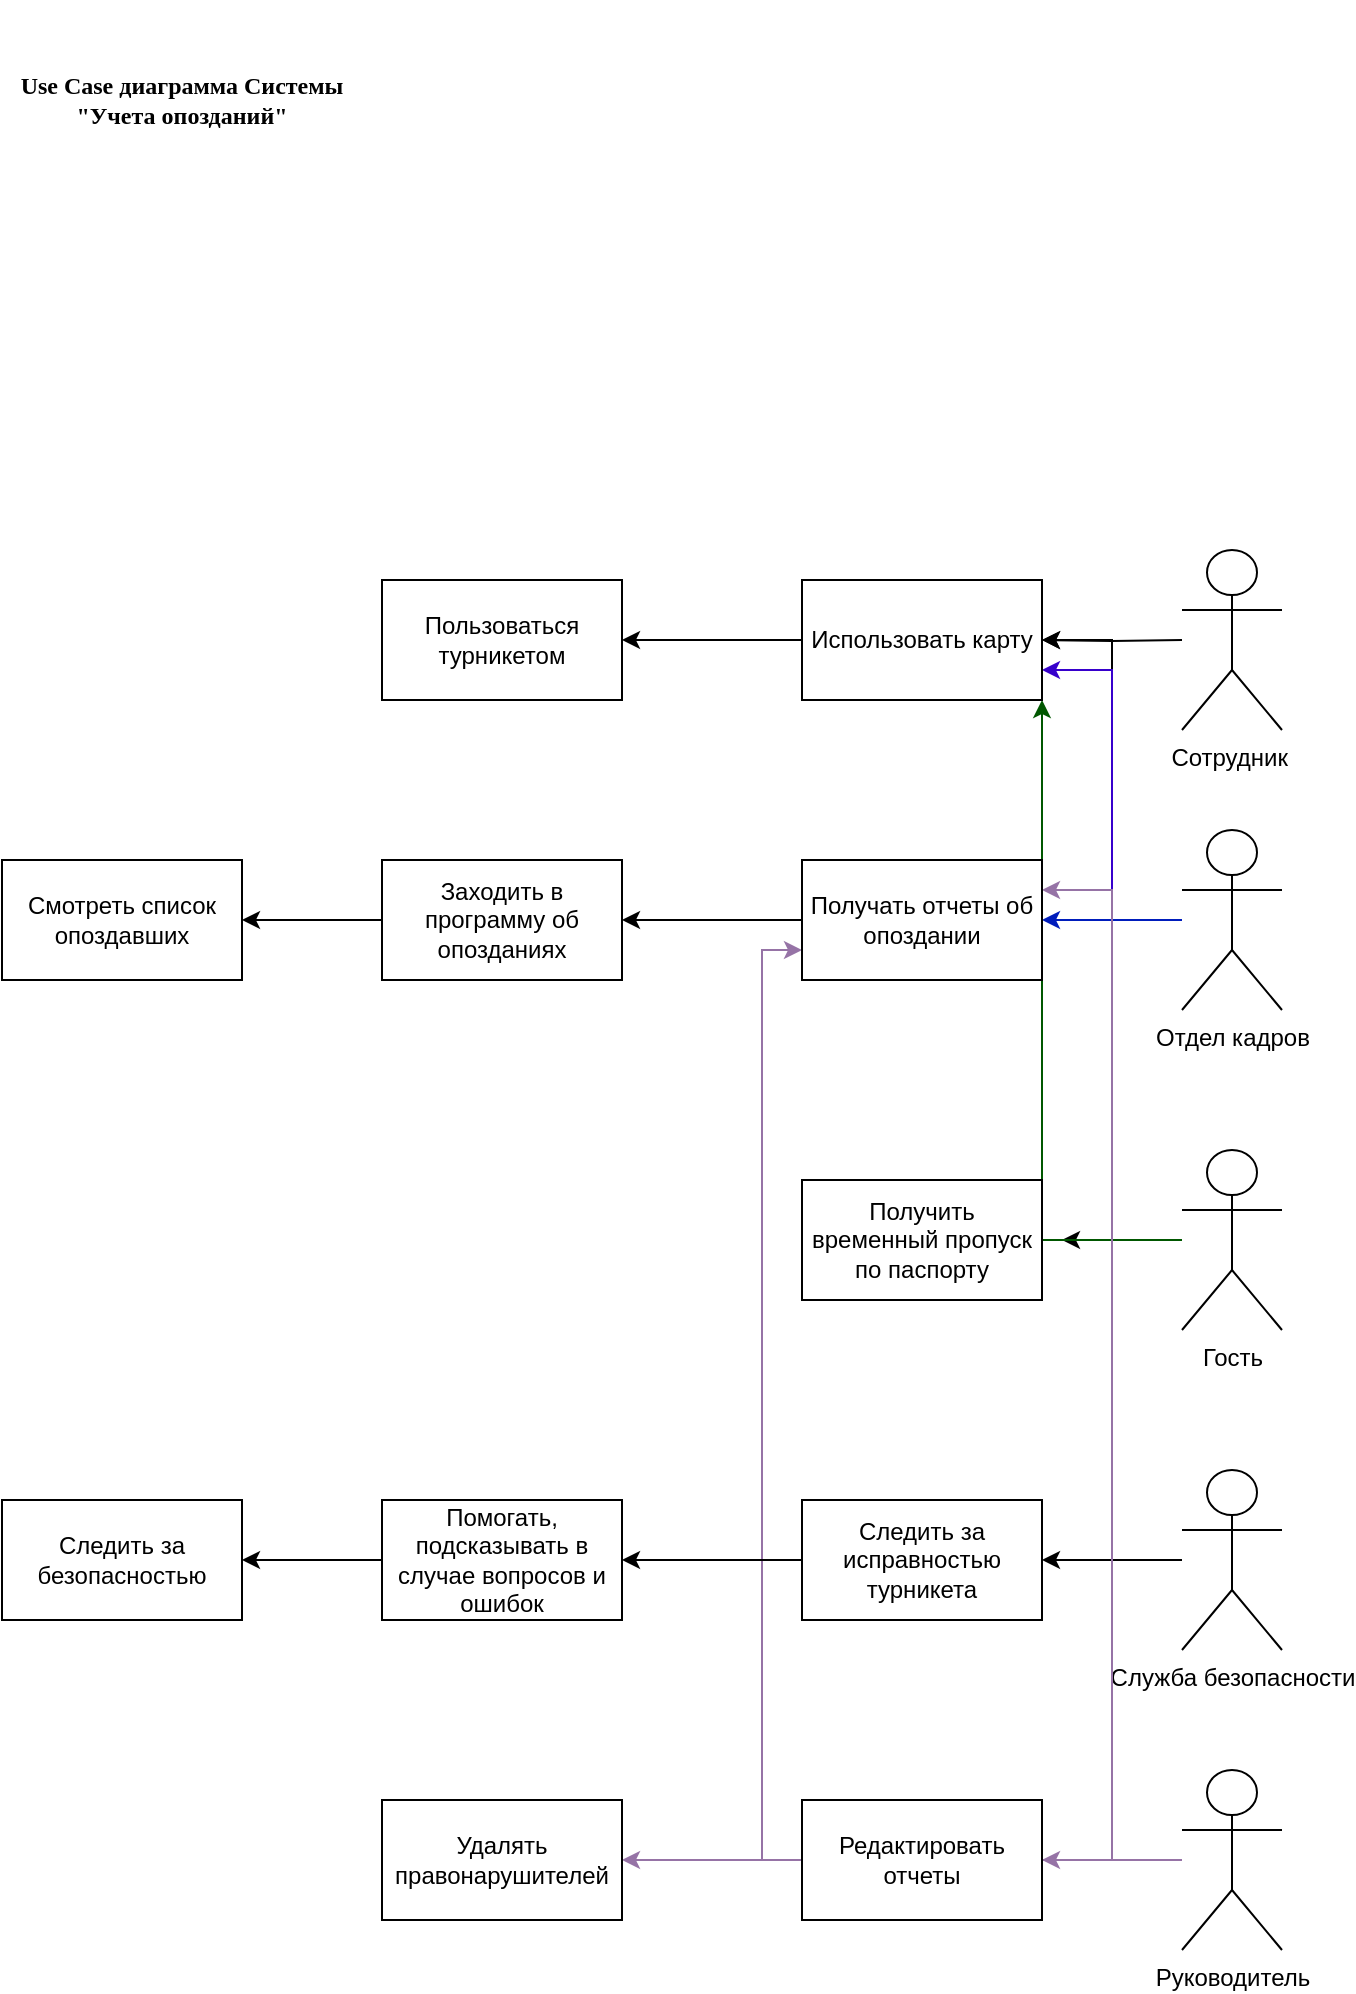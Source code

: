 <mxfile version="14.9.6" type="device"><diagram id="PrnyAEZp294tY9We0glm" name="Страница 1"><mxGraphModel dx="1422" dy="822" grid="1" gridSize="10" guides="1" tooltips="1" connect="1" arrows="1" fold="1" page="1" pageScale="1" pageWidth="827" pageHeight="1169" math="0" shadow="0"><root><mxCell id="0"/><mxCell id="1" parent="0"/><mxCell id="muDGTJCmOn6GAW6Ur0H6-34" style="edgeStyle=orthogonalEdgeStyle;rounded=0;orthogonalLoop=1;jettySize=auto;html=1;" edge="1" parent="1" source="muDGTJCmOn6GAW6Ur0H6-2"><mxGeometry relative="1" as="geometry"><mxPoint x="590" y="670" as="targetPoint"/></mxGeometry></mxCell><mxCell id="muDGTJCmOn6GAW6Ur0H6-35" style="edgeStyle=orthogonalEdgeStyle;rounded=0;orthogonalLoop=1;jettySize=auto;html=1;entryX=1;entryY=0.5;entryDx=0;entryDy=0;" edge="1" parent="1" source="muDGTJCmOn6GAW6Ur0H6-2" target="muDGTJCmOn6GAW6Ur0H6-14"><mxGeometry relative="1" as="geometry"/></mxCell><mxCell id="muDGTJCmOn6GAW6Ur0H6-43" style="edgeStyle=orthogonalEdgeStyle;rounded=0;orthogonalLoop=1;jettySize=auto;html=1;entryX=1;entryY=1;entryDx=0;entryDy=0;fillColor=#008a00;strokeColor=#005700;" edge="1" parent="1" source="muDGTJCmOn6GAW6Ur0H6-2" target="muDGTJCmOn6GAW6Ur0H6-14"><mxGeometry relative="1" as="geometry"/></mxCell><mxCell id="muDGTJCmOn6GAW6Ur0H6-2" value="Гость" style="shape=umlActor;verticalLabelPosition=bottom;verticalAlign=top;html=1;outlineConnect=0;" vertex="1" parent="1"><mxGeometry x="650" y="625" width="50" height="90" as="geometry"/></mxCell><mxCell id="muDGTJCmOn6GAW6Ur0H6-30" style="edgeStyle=orthogonalEdgeStyle;rounded=0;orthogonalLoop=1;jettySize=auto;html=1;entryX=1;entryY=0.75;entryDx=0;entryDy=0;fillColor=#6a00ff;strokeColor=#3700CC;" edge="1" parent="1" source="muDGTJCmOn6GAW6Ur0H6-3" target="muDGTJCmOn6GAW6Ur0H6-14"><mxGeometry relative="1" as="geometry"/></mxCell><mxCell id="muDGTJCmOn6GAW6Ur0H6-31" style="edgeStyle=orthogonalEdgeStyle;rounded=0;orthogonalLoop=1;jettySize=auto;html=1;fillColor=#0050ef;strokeColor=#001DBC;" edge="1" parent="1" source="muDGTJCmOn6GAW6Ur0H6-3" target="muDGTJCmOn6GAW6Ur0H6-15"><mxGeometry relative="1" as="geometry"/></mxCell><mxCell id="muDGTJCmOn6GAW6Ur0H6-3" value="Отдел кадров" style="shape=umlActor;verticalLabelPosition=bottom;verticalAlign=top;html=1;outlineConnect=0;" vertex="1" parent="1"><mxGeometry x="650" y="465" width="50" height="90" as="geometry"/></mxCell><mxCell id="muDGTJCmOn6GAW6Ur0H6-26" style="edgeStyle=orthogonalEdgeStyle;rounded=0;orthogonalLoop=1;jettySize=auto;html=1;entryX=1;entryY=0.5;entryDx=0;entryDy=0;" edge="1" parent="1" target="muDGTJCmOn6GAW6Ur0H6-14"><mxGeometry relative="1" as="geometry"><mxPoint x="650" y="370" as="sourcePoint"/></mxGeometry></mxCell><mxCell id="muDGTJCmOn6GAW6Ur0H6-5" value="Сотрудник&amp;nbsp;" style="shape=umlActor;verticalLabelPosition=bottom;verticalAlign=top;html=1;outlineConnect=0;" vertex="1" parent="1"><mxGeometry x="650" y="325" width="50" height="90" as="geometry"/></mxCell><mxCell id="muDGTJCmOn6GAW6Ur0H6-37" style="edgeStyle=orthogonalEdgeStyle;rounded=0;orthogonalLoop=1;jettySize=auto;html=1;entryX=1;entryY=0.5;entryDx=0;entryDy=0;" edge="1" parent="1" source="muDGTJCmOn6GAW6Ur0H6-7" target="muDGTJCmOn6GAW6Ur0H6-21"><mxGeometry relative="1" as="geometry"/></mxCell><mxCell id="muDGTJCmOn6GAW6Ur0H6-7" value="Служба безопасности" style="shape=umlActor;verticalLabelPosition=bottom;verticalAlign=top;html=1;outlineConnect=0;" vertex="1" parent="1"><mxGeometry x="650" y="785" width="50" height="90" as="geometry"/></mxCell><mxCell id="muDGTJCmOn6GAW6Ur0H6-40" style="edgeStyle=orthogonalEdgeStyle;rounded=0;orthogonalLoop=1;jettySize=auto;html=1;entryX=1;entryY=0.5;entryDx=0;entryDy=0;fillColor=#e1d5e7;strokeColor=#9673a6;" edge="1" parent="1" source="muDGTJCmOn6GAW6Ur0H6-8" target="muDGTJCmOn6GAW6Ur0H6-24"><mxGeometry relative="1" as="geometry"/></mxCell><mxCell id="muDGTJCmOn6GAW6Ur0H6-42" style="edgeStyle=orthogonalEdgeStyle;rounded=0;orthogonalLoop=1;jettySize=auto;html=1;entryX=1;entryY=0.25;entryDx=0;entryDy=0;fillColor=#e1d5e7;strokeColor=#9673a6;" edge="1" parent="1" source="muDGTJCmOn6GAW6Ur0H6-8" target="muDGTJCmOn6GAW6Ur0H6-15"><mxGeometry relative="1" as="geometry"/></mxCell><mxCell id="muDGTJCmOn6GAW6Ur0H6-44" style="edgeStyle=orthogonalEdgeStyle;rounded=0;orthogonalLoop=1;jettySize=auto;html=1;entryX=0;entryY=0.75;entryDx=0;entryDy=0;fillColor=#e1d5e7;strokeColor=#9673a6;" edge="1" parent="1" source="muDGTJCmOn6GAW6Ur0H6-8" target="muDGTJCmOn6GAW6Ur0H6-15"><mxGeometry relative="1" as="geometry"/></mxCell><mxCell id="muDGTJCmOn6GAW6Ur0H6-8" value="Руководитель&lt;br&gt;" style="shape=umlActor;verticalLabelPosition=bottom;verticalAlign=top;html=1;outlineConnect=0;" vertex="1" parent="1"><mxGeometry x="650" y="935" width="50" height="90" as="geometry"/></mxCell><mxCell id="muDGTJCmOn6GAW6Ur0H6-29" style="edgeStyle=orthogonalEdgeStyle;rounded=0;orthogonalLoop=1;jettySize=auto;html=1;entryX=1;entryY=0.5;entryDx=0;entryDy=0;" edge="1" parent="1" source="muDGTJCmOn6GAW6Ur0H6-14" target="muDGTJCmOn6GAW6Ur0H6-20"><mxGeometry relative="1" as="geometry"/></mxCell><mxCell id="muDGTJCmOn6GAW6Ur0H6-14" value="Использовать карту" style="rounded=0;whiteSpace=wrap;html=1;" vertex="1" parent="1"><mxGeometry x="460" y="340" width="120" height="60" as="geometry"/></mxCell><mxCell id="muDGTJCmOn6GAW6Ur0H6-32" style="edgeStyle=orthogonalEdgeStyle;rounded=0;orthogonalLoop=1;jettySize=auto;html=1;entryX=1;entryY=0.5;entryDx=0;entryDy=0;" edge="1" parent="1" source="muDGTJCmOn6GAW6Ur0H6-15" target="muDGTJCmOn6GAW6Ur0H6-16"><mxGeometry relative="1" as="geometry"/></mxCell><mxCell id="muDGTJCmOn6GAW6Ur0H6-15" value="Получать отчеты об опоздании" style="rounded=0;whiteSpace=wrap;html=1;" vertex="1" parent="1"><mxGeometry x="460" y="480" width="120" height="60" as="geometry"/></mxCell><mxCell id="muDGTJCmOn6GAW6Ur0H6-33" style="edgeStyle=orthogonalEdgeStyle;rounded=0;orthogonalLoop=1;jettySize=auto;html=1;entryX=1;entryY=0.5;entryDx=0;entryDy=0;" edge="1" parent="1" source="muDGTJCmOn6GAW6Ur0H6-16" target="muDGTJCmOn6GAW6Ur0H6-17"><mxGeometry relative="1" as="geometry"/></mxCell><mxCell id="muDGTJCmOn6GAW6Ur0H6-16" value="Заходить в программу об опозданиях" style="rounded=0;whiteSpace=wrap;html=1;" vertex="1" parent="1"><mxGeometry x="250" y="480" width="120" height="60" as="geometry"/></mxCell><mxCell id="muDGTJCmOn6GAW6Ur0H6-17" value="Смотреть список опоздавших&lt;br&gt;" style="rounded=0;whiteSpace=wrap;html=1;" vertex="1" parent="1"><mxGeometry x="60" y="480" width="120" height="60" as="geometry"/></mxCell><mxCell id="muDGTJCmOn6GAW6Ur0H6-19" value="Получить временный пропуск по паспорту" style="rounded=0;whiteSpace=wrap;html=1;" vertex="1" parent="1"><mxGeometry x="460" y="640" width="120" height="60" as="geometry"/></mxCell><mxCell id="muDGTJCmOn6GAW6Ur0H6-20" value="Пользоваться турникетом" style="rounded=0;whiteSpace=wrap;html=1;" vertex="1" parent="1"><mxGeometry x="250" y="340" width="120" height="60" as="geometry"/></mxCell><mxCell id="muDGTJCmOn6GAW6Ur0H6-38" style="edgeStyle=orthogonalEdgeStyle;rounded=0;orthogonalLoop=1;jettySize=auto;html=1;entryX=1;entryY=0.5;entryDx=0;entryDy=0;" edge="1" parent="1" source="muDGTJCmOn6GAW6Ur0H6-21" target="muDGTJCmOn6GAW6Ur0H6-22"><mxGeometry relative="1" as="geometry"/></mxCell><mxCell id="muDGTJCmOn6GAW6Ur0H6-21" value="Следить за исправностью турникета" style="rounded=0;whiteSpace=wrap;html=1;" vertex="1" parent="1"><mxGeometry x="460" y="800" width="120" height="60" as="geometry"/></mxCell><mxCell id="muDGTJCmOn6GAW6Ur0H6-39" style="edgeStyle=orthogonalEdgeStyle;rounded=0;orthogonalLoop=1;jettySize=auto;html=1;entryX=1;entryY=0.5;entryDx=0;entryDy=0;" edge="1" parent="1" source="muDGTJCmOn6GAW6Ur0H6-22" target="muDGTJCmOn6GAW6Ur0H6-23"><mxGeometry relative="1" as="geometry"/></mxCell><mxCell id="muDGTJCmOn6GAW6Ur0H6-22" value="Помогать, подсказывать в случае вопросов и ошибок" style="rounded=0;whiteSpace=wrap;html=1;" vertex="1" parent="1"><mxGeometry x="250" y="800" width="120" height="60" as="geometry"/></mxCell><mxCell id="muDGTJCmOn6GAW6Ur0H6-23" value="Следить за безопасностью" style="rounded=0;whiteSpace=wrap;html=1;" vertex="1" parent="1"><mxGeometry x="60" y="800" width="120" height="60" as="geometry"/></mxCell><mxCell id="muDGTJCmOn6GAW6Ur0H6-41" style="edgeStyle=orthogonalEdgeStyle;rounded=0;orthogonalLoop=1;jettySize=auto;html=1;entryX=1;entryY=0.5;entryDx=0;entryDy=0;fillColor=#e1d5e7;strokeColor=#9673a6;" edge="1" parent="1" source="muDGTJCmOn6GAW6Ur0H6-24" target="muDGTJCmOn6GAW6Ur0H6-25"><mxGeometry relative="1" as="geometry"/></mxCell><mxCell id="muDGTJCmOn6GAW6Ur0H6-24" value="Редактировать отчеты" style="rounded=0;whiteSpace=wrap;html=1;" vertex="1" parent="1"><mxGeometry x="460" y="950" width="120" height="60" as="geometry"/></mxCell><mxCell id="muDGTJCmOn6GAW6Ur0H6-25" value="Удалять правонарушителей&lt;br&gt;" style="rounded=0;whiteSpace=wrap;html=1;" vertex="1" parent="1"><mxGeometry x="250" y="950" width="120" height="60" as="geometry"/></mxCell><mxCell id="muDGTJCmOn6GAW6Ur0H6-46" value="&lt;b&gt;&lt;font face=&quot;Georgia&quot;&gt;Use Case диаграмма Системы &quot;Учета опозданий&quot;&lt;/font&gt;&lt;/b&gt;" style="text;html=1;strokeColor=none;fillColor=none;align=center;verticalAlign=middle;whiteSpace=wrap;rounded=0;" vertex="1" parent="1"><mxGeometry x="60" y="50" width="180" height="100" as="geometry"/></mxCell></root></mxGraphModel></diagram></mxfile>
